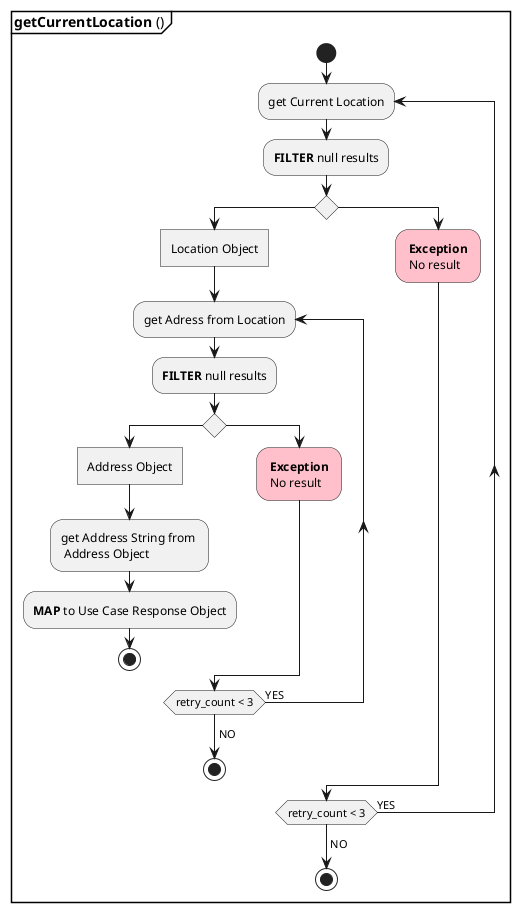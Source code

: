 @startuml ACT_getCurrentLocation
partition  <b>getCurrentLocation</b> () {
    start
    repeat:get Current Location;
    :<b>FILTER</b> null results;
    if()
        
        :Location Object]
        repeat :get Adress from Location;
        :<b>FILTER</b> null results;
        if()
            :Address Object]
            :get Address String from \n Address Object;
            :<b>MAP</b> to Use Case Response Object;
            stop
            
        else
            #pink : <b>Exception</b> \n No result;
        endif
        repeat while(retry_count < 3) is (YES)
        -> NO;
        stop
    else
        #pink : <b>Exception</b> \n No result;
    endif
    repeat while(retry_count < 3) is (YES)
        -> NO;
        stop
    
   
}
@enduml